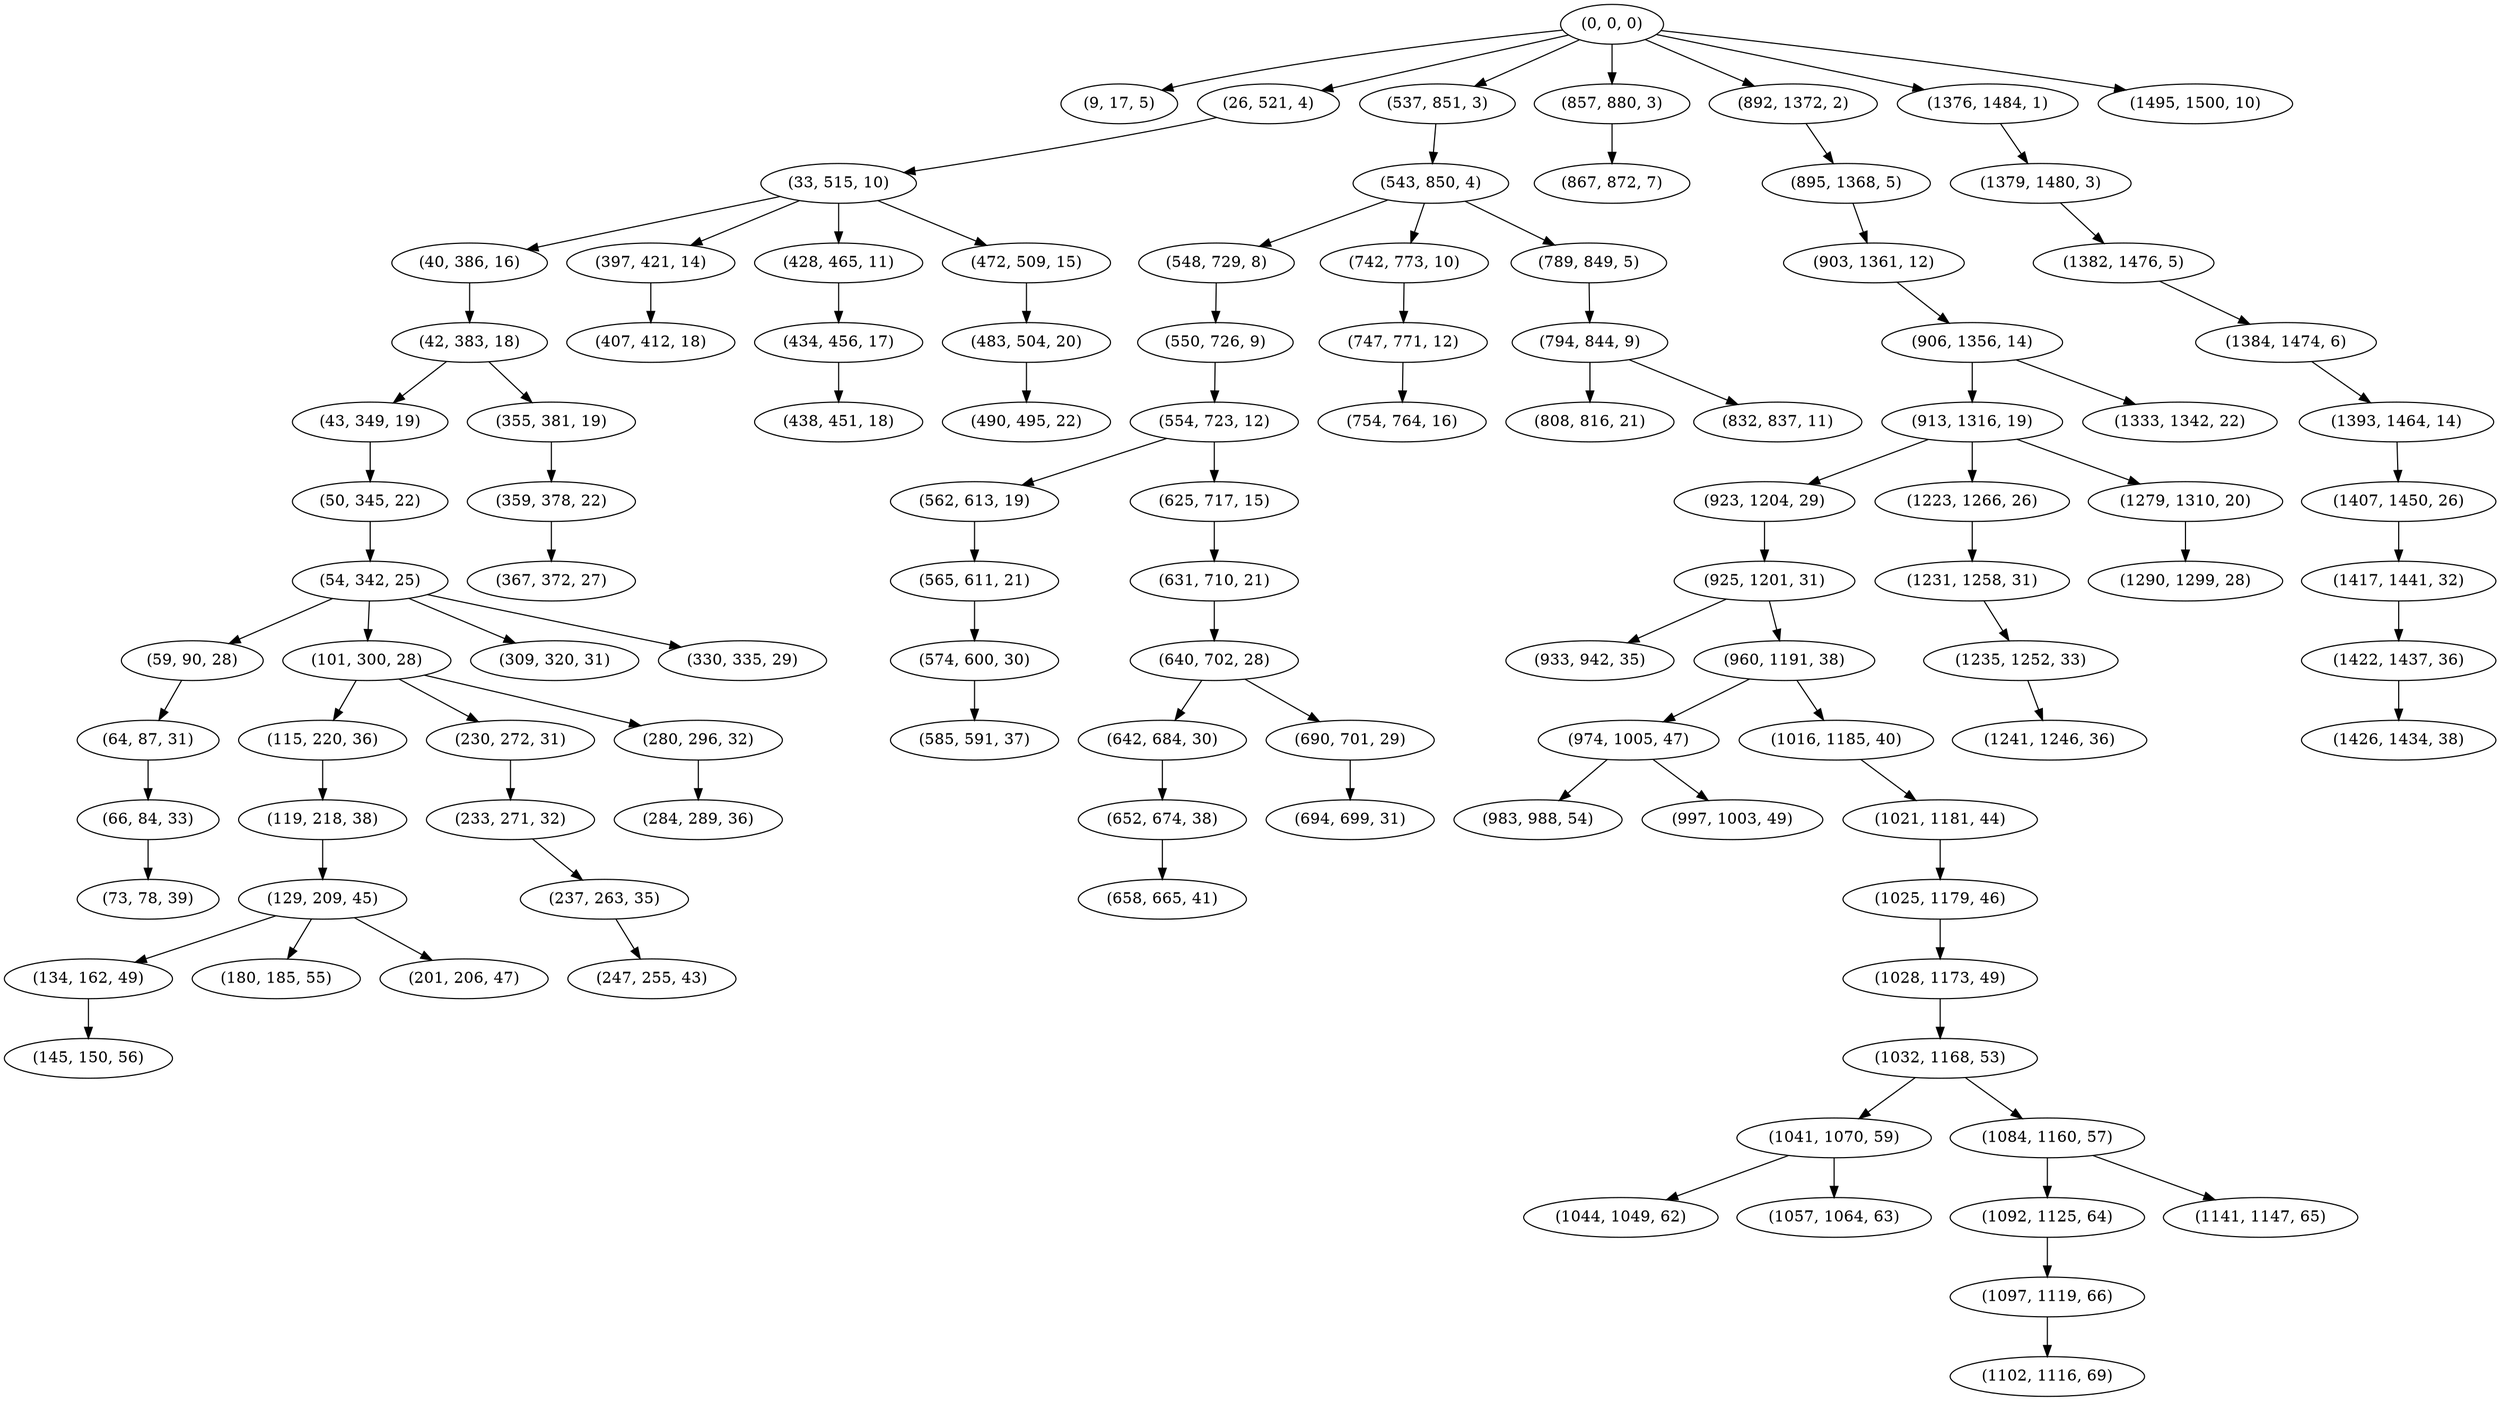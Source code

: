 digraph tree {
    "(0, 0, 0)";
    "(9, 17, 5)";
    "(26, 521, 4)";
    "(33, 515, 10)";
    "(40, 386, 16)";
    "(42, 383, 18)";
    "(43, 349, 19)";
    "(50, 345, 22)";
    "(54, 342, 25)";
    "(59, 90, 28)";
    "(64, 87, 31)";
    "(66, 84, 33)";
    "(73, 78, 39)";
    "(101, 300, 28)";
    "(115, 220, 36)";
    "(119, 218, 38)";
    "(129, 209, 45)";
    "(134, 162, 49)";
    "(145, 150, 56)";
    "(180, 185, 55)";
    "(201, 206, 47)";
    "(230, 272, 31)";
    "(233, 271, 32)";
    "(237, 263, 35)";
    "(247, 255, 43)";
    "(280, 296, 32)";
    "(284, 289, 36)";
    "(309, 320, 31)";
    "(330, 335, 29)";
    "(355, 381, 19)";
    "(359, 378, 22)";
    "(367, 372, 27)";
    "(397, 421, 14)";
    "(407, 412, 18)";
    "(428, 465, 11)";
    "(434, 456, 17)";
    "(438, 451, 18)";
    "(472, 509, 15)";
    "(483, 504, 20)";
    "(490, 495, 22)";
    "(537, 851, 3)";
    "(543, 850, 4)";
    "(548, 729, 8)";
    "(550, 726, 9)";
    "(554, 723, 12)";
    "(562, 613, 19)";
    "(565, 611, 21)";
    "(574, 600, 30)";
    "(585, 591, 37)";
    "(625, 717, 15)";
    "(631, 710, 21)";
    "(640, 702, 28)";
    "(642, 684, 30)";
    "(652, 674, 38)";
    "(658, 665, 41)";
    "(690, 701, 29)";
    "(694, 699, 31)";
    "(742, 773, 10)";
    "(747, 771, 12)";
    "(754, 764, 16)";
    "(789, 849, 5)";
    "(794, 844, 9)";
    "(808, 816, 21)";
    "(832, 837, 11)";
    "(857, 880, 3)";
    "(867, 872, 7)";
    "(892, 1372, 2)";
    "(895, 1368, 5)";
    "(903, 1361, 12)";
    "(906, 1356, 14)";
    "(913, 1316, 19)";
    "(923, 1204, 29)";
    "(925, 1201, 31)";
    "(933, 942, 35)";
    "(960, 1191, 38)";
    "(974, 1005, 47)";
    "(983, 988, 54)";
    "(997, 1003, 49)";
    "(1016, 1185, 40)";
    "(1021, 1181, 44)";
    "(1025, 1179, 46)";
    "(1028, 1173, 49)";
    "(1032, 1168, 53)";
    "(1041, 1070, 59)";
    "(1044, 1049, 62)";
    "(1057, 1064, 63)";
    "(1084, 1160, 57)";
    "(1092, 1125, 64)";
    "(1097, 1119, 66)";
    "(1102, 1116, 69)";
    "(1141, 1147, 65)";
    "(1223, 1266, 26)";
    "(1231, 1258, 31)";
    "(1235, 1252, 33)";
    "(1241, 1246, 36)";
    "(1279, 1310, 20)";
    "(1290, 1299, 28)";
    "(1333, 1342, 22)";
    "(1376, 1484, 1)";
    "(1379, 1480, 3)";
    "(1382, 1476, 5)";
    "(1384, 1474, 6)";
    "(1393, 1464, 14)";
    "(1407, 1450, 26)";
    "(1417, 1441, 32)";
    "(1422, 1437, 36)";
    "(1426, 1434, 38)";
    "(1495, 1500, 10)";
    "(0, 0, 0)" -> "(9, 17, 5)";
    "(0, 0, 0)" -> "(26, 521, 4)";
    "(0, 0, 0)" -> "(537, 851, 3)";
    "(0, 0, 0)" -> "(857, 880, 3)";
    "(0, 0, 0)" -> "(892, 1372, 2)";
    "(0, 0, 0)" -> "(1376, 1484, 1)";
    "(0, 0, 0)" -> "(1495, 1500, 10)";
    "(26, 521, 4)" -> "(33, 515, 10)";
    "(33, 515, 10)" -> "(40, 386, 16)";
    "(33, 515, 10)" -> "(397, 421, 14)";
    "(33, 515, 10)" -> "(428, 465, 11)";
    "(33, 515, 10)" -> "(472, 509, 15)";
    "(40, 386, 16)" -> "(42, 383, 18)";
    "(42, 383, 18)" -> "(43, 349, 19)";
    "(42, 383, 18)" -> "(355, 381, 19)";
    "(43, 349, 19)" -> "(50, 345, 22)";
    "(50, 345, 22)" -> "(54, 342, 25)";
    "(54, 342, 25)" -> "(59, 90, 28)";
    "(54, 342, 25)" -> "(101, 300, 28)";
    "(54, 342, 25)" -> "(309, 320, 31)";
    "(54, 342, 25)" -> "(330, 335, 29)";
    "(59, 90, 28)" -> "(64, 87, 31)";
    "(64, 87, 31)" -> "(66, 84, 33)";
    "(66, 84, 33)" -> "(73, 78, 39)";
    "(101, 300, 28)" -> "(115, 220, 36)";
    "(101, 300, 28)" -> "(230, 272, 31)";
    "(101, 300, 28)" -> "(280, 296, 32)";
    "(115, 220, 36)" -> "(119, 218, 38)";
    "(119, 218, 38)" -> "(129, 209, 45)";
    "(129, 209, 45)" -> "(134, 162, 49)";
    "(129, 209, 45)" -> "(180, 185, 55)";
    "(129, 209, 45)" -> "(201, 206, 47)";
    "(134, 162, 49)" -> "(145, 150, 56)";
    "(230, 272, 31)" -> "(233, 271, 32)";
    "(233, 271, 32)" -> "(237, 263, 35)";
    "(237, 263, 35)" -> "(247, 255, 43)";
    "(280, 296, 32)" -> "(284, 289, 36)";
    "(355, 381, 19)" -> "(359, 378, 22)";
    "(359, 378, 22)" -> "(367, 372, 27)";
    "(397, 421, 14)" -> "(407, 412, 18)";
    "(428, 465, 11)" -> "(434, 456, 17)";
    "(434, 456, 17)" -> "(438, 451, 18)";
    "(472, 509, 15)" -> "(483, 504, 20)";
    "(483, 504, 20)" -> "(490, 495, 22)";
    "(537, 851, 3)" -> "(543, 850, 4)";
    "(543, 850, 4)" -> "(548, 729, 8)";
    "(543, 850, 4)" -> "(742, 773, 10)";
    "(543, 850, 4)" -> "(789, 849, 5)";
    "(548, 729, 8)" -> "(550, 726, 9)";
    "(550, 726, 9)" -> "(554, 723, 12)";
    "(554, 723, 12)" -> "(562, 613, 19)";
    "(554, 723, 12)" -> "(625, 717, 15)";
    "(562, 613, 19)" -> "(565, 611, 21)";
    "(565, 611, 21)" -> "(574, 600, 30)";
    "(574, 600, 30)" -> "(585, 591, 37)";
    "(625, 717, 15)" -> "(631, 710, 21)";
    "(631, 710, 21)" -> "(640, 702, 28)";
    "(640, 702, 28)" -> "(642, 684, 30)";
    "(640, 702, 28)" -> "(690, 701, 29)";
    "(642, 684, 30)" -> "(652, 674, 38)";
    "(652, 674, 38)" -> "(658, 665, 41)";
    "(690, 701, 29)" -> "(694, 699, 31)";
    "(742, 773, 10)" -> "(747, 771, 12)";
    "(747, 771, 12)" -> "(754, 764, 16)";
    "(789, 849, 5)" -> "(794, 844, 9)";
    "(794, 844, 9)" -> "(808, 816, 21)";
    "(794, 844, 9)" -> "(832, 837, 11)";
    "(857, 880, 3)" -> "(867, 872, 7)";
    "(892, 1372, 2)" -> "(895, 1368, 5)";
    "(895, 1368, 5)" -> "(903, 1361, 12)";
    "(903, 1361, 12)" -> "(906, 1356, 14)";
    "(906, 1356, 14)" -> "(913, 1316, 19)";
    "(906, 1356, 14)" -> "(1333, 1342, 22)";
    "(913, 1316, 19)" -> "(923, 1204, 29)";
    "(913, 1316, 19)" -> "(1223, 1266, 26)";
    "(913, 1316, 19)" -> "(1279, 1310, 20)";
    "(923, 1204, 29)" -> "(925, 1201, 31)";
    "(925, 1201, 31)" -> "(933, 942, 35)";
    "(925, 1201, 31)" -> "(960, 1191, 38)";
    "(960, 1191, 38)" -> "(974, 1005, 47)";
    "(960, 1191, 38)" -> "(1016, 1185, 40)";
    "(974, 1005, 47)" -> "(983, 988, 54)";
    "(974, 1005, 47)" -> "(997, 1003, 49)";
    "(1016, 1185, 40)" -> "(1021, 1181, 44)";
    "(1021, 1181, 44)" -> "(1025, 1179, 46)";
    "(1025, 1179, 46)" -> "(1028, 1173, 49)";
    "(1028, 1173, 49)" -> "(1032, 1168, 53)";
    "(1032, 1168, 53)" -> "(1041, 1070, 59)";
    "(1032, 1168, 53)" -> "(1084, 1160, 57)";
    "(1041, 1070, 59)" -> "(1044, 1049, 62)";
    "(1041, 1070, 59)" -> "(1057, 1064, 63)";
    "(1084, 1160, 57)" -> "(1092, 1125, 64)";
    "(1084, 1160, 57)" -> "(1141, 1147, 65)";
    "(1092, 1125, 64)" -> "(1097, 1119, 66)";
    "(1097, 1119, 66)" -> "(1102, 1116, 69)";
    "(1223, 1266, 26)" -> "(1231, 1258, 31)";
    "(1231, 1258, 31)" -> "(1235, 1252, 33)";
    "(1235, 1252, 33)" -> "(1241, 1246, 36)";
    "(1279, 1310, 20)" -> "(1290, 1299, 28)";
    "(1376, 1484, 1)" -> "(1379, 1480, 3)";
    "(1379, 1480, 3)" -> "(1382, 1476, 5)";
    "(1382, 1476, 5)" -> "(1384, 1474, 6)";
    "(1384, 1474, 6)" -> "(1393, 1464, 14)";
    "(1393, 1464, 14)" -> "(1407, 1450, 26)";
    "(1407, 1450, 26)" -> "(1417, 1441, 32)";
    "(1417, 1441, 32)" -> "(1422, 1437, 36)";
    "(1422, 1437, 36)" -> "(1426, 1434, 38)";
}
